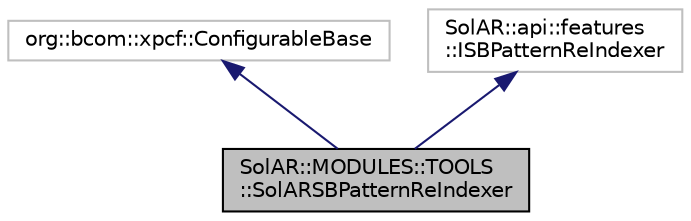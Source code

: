 digraph "SolAR::MODULES::TOOLS::SolARSBPatternReIndexer"
{
 // LATEX_PDF_SIZE
  edge [fontname="Helvetica",fontsize="10",labelfontname="Helvetica",labelfontsize="10"];
  node [fontname="Helvetica",fontsize="10",shape=record];
  Node1 [label="SolAR::MODULES::TOOLS\l::SolARSBPatternReIndexer",height=0.2,width=0.4,color="black", fillcolor="grey75", style="filled", fontcolor="black",tooltip="Provides both the 4 corners of a pattern in its reference coordinate system (pixels,..."];
  Node2 -> Node1 [dir="back",color="midnightblue",fontsize="10",style="solid",fontname="Helvetica"];
  Node2 [label="org::bcom::xpcf::ConfigurableBase",height=0.2,width=0.4,color="grey75", fillcolor="white", style="filled",tooltip=" "];
  Node3 -> Node1 [dir="back",color="midnightblue",fontsize="10",style="solid",fontname="Helvetica"];
  Node3 [label="SolAR::api::features\l::ISBPatternReIndexer",height=0.2,width=0.4,color="grey75", fillcolor="white", style="filled",tooltip=" "];
}
